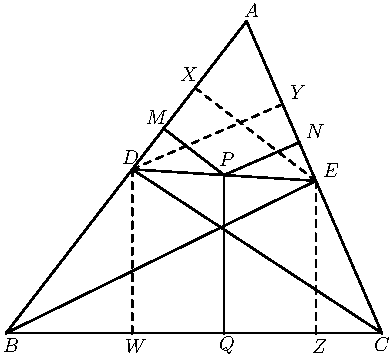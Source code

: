  /* Geogebra to Asymptote conversion, documentation at artofproblemsolving.com/Wiki go to User:Azjps/geogebra */
import graph; size(6.7305426731217874cm); 
real labelscalefactor = 0.5; /* changes label-to-point distance */
pen dps = linewidth(0.7) + fontsize(10); defaultpen(dps); /* default pen style */ 
pen dotstyle = black; /* point style */ 
real xmin = -3.502894617475702, xmax = 3.227648055646085, ymin = -3.224891636033046, ymax = 3.3020379814312752;  /* image dimensions */

 /* draw figures */
draw((0.3091942578890748,2.9966183979450762)--(-2.,0.), linewidth(0.8)); 
draw((0.3091942578890748,2.9966183979450762)--(1.6100554468117731,0.), linewidth(0.8)); 
draw((-0.7877710689033371,1.5730974148386478)--(0.9748517503007866,1.4632330487035947), linewidth(0.8)); 
draw((-2.,0.)--(0.9748517503007866,1.4632330487035947), linewidth(0.8)); 
draw((1.6100554468117731,0.)--(-0.7877710689033371,1.5730974148386478), linewidth(0.8)); 
draw((0.09354034069872474,1.5181652317711212)--(0.09354034069872474,0.), linewidth(0.8)); 
draw((-0.4859727721429673,1.9647380598172723)--(0.09354034069872474,1.5181652317711212), linewidth(0.8)); 
draw((0.09354034069872474,1.5181652317711212)--(0.8150380144553628,1.8313743885765532), linewidth(0.8)); 
draw((-0.7877710689033371,1.5730974148386478)--(-0.7877710689033371,0.), linewidth(0.8) + linetype("4 4")); 
draw((0.9748517503007866,1.4632330487035947)--(0.9748517503007866,0.), linewidth(0.8) + linetype("4 4")); 
draw((0.9748517503007866,1.4632330487035947)--(-0.18417447538259707,2.3563787047958966), linewidth(0.8) + linetype("4 4")); 
draw((-0.7877710689033371,1.5730974148386478)--(0.6552242786099389,2.1995157284495117), linewidth(0.8) + linetype("4 4")); 
draw((-2.,0.)--(1.6100554468117731,0.), linewidth(0.8)); 
 /* dots and labels */
dot((0.3091942578890748,2.9966183979450762),linewidth(1.pt) + dotstyle); 
label("$A$", (0.26394691218741567,3.019242070795906), NE * labelscalefactor); 
dot((-2.,0.),linewidth(1.pt) + dotstyle); 
label("$B$", (-2.0549795550226118,-0.20463131044730307), NE * labelscalefactor); 
dot((1.6100554468117731,0.),linewidth(1.pt) + dotstyle); 
label("$C$", (1.5082489189830401,-0.1933194740218883), NE * labelscalefactor); 
dot((-0.7877710689033371,1.5730974148386478),linewidth(1.pt) + dotstyle); 
label("$D$", (-0.9124840760557202,1.6052625176190598), NE * labelscalefactor); 
dot((0.9748517503007866,1.4632330487035947),linewidth(1.pt) + dotstyle); 
label("$E$", (1.0218399526902051,1.4808323169394975), NE * labelscalefactor); 
dot((0.09354034069872474,1.5181652317711212),linewidth(1.pt) + dotstyle); 
label("$P$", (0.02639834725370557,1.5826388447682302), NE * labelscalefactor); 
dot((-0.4859727721429673,1.9647380598172723),linewidth(1.pt) + dotstyle); 
label("$M$", (-0.67493551112201,1.989864956083162), NE * labelscalefactor); 
dot((0.8150380144553628,1.8313743885765532),linewidth(1.pt) + dotstyle); 
label("$N$", (0.8634742427343984,1.8541229189781847), NE * labelscalefactor); 
dot((0.09354034069872474,0.),linewidth(1.pt) + dotstyle); 
label("$Q$", (0.02639834725370557,-0.21594314687271782), NE * labelscalefactor); 
dot((-0.18417447538259707,2.3563787047958966),linewidth(1.pt) + dotstyle); 
label("$X$", (-0.34689225478498176,2.3970910673980934), NE * labelscalefactor); 
dot((0.6552242786099389,2.1995157284495117),linewidth(1.pt) + dotstyle); 
label("$Y$", (0.7051085327785916,2.227413521016872), NE * labelscalefactor); 
dot((-0.7877710689033371,0.),linewidth(1.pt) + dotstyle); 
label("$W$", (-0.8785485667794759,-0.21594314687271782), NE * labelscalefactor); 
dot((0.9748517503007866,0.),linewidth(1.pt) + dotstyle); 
label("$Z$", (0.9200334248614722,-0.21594314687271782), NE * labelscalefactor); 
clip((xmin,ymin)--(xmin,ymax)--(xmax,ymax)--(xmax,ymin)--cycle); 
 /* end of picture */
